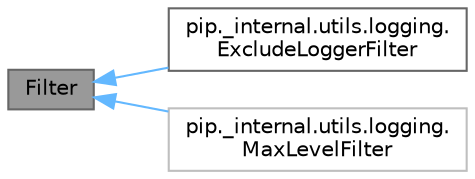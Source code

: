 digraph "Filter"
{
 // LATEX_PDF_SIZE
  bgcolor="transparent";
  edge [fontname=Helvetica,fontsize=10,labelfontname=Helvetica,labelfontsize=10];
  node [fontname=Helvetica,fontsize=10,shape=box,height=0.2,width=0.4];
  rankdir="LR";
  Node1 [id="Node000001",label="Filter",height=0.2,width=0.4,color="gray40", fillcolor="grey60", style="filled", fontcolor="black",tooltip=" "];
  Node1 -> Node2 [id="edge1_Node000001_Node000002",dir="back",color="steelblue1",style="solid",tooltip=" "];
  Node2 [id="Node000002",label="pip._internal.utils.logging.\lExcludeLoggerFilter",height=0.2,width=0.4,color="gray40", fillcolor="white", style="filled",URL="$d6/d3f/classpip_1_1__internal_1_1utils_1_1logging_1_1ExcludeLoggerFilter.html",tooltip=" "];
  Node1 -> Node3 [id="edge2_Node000001_Node000003",dir="back",color="steelblue1",style="solid",tooltip=" "];
  Node3 [id="Node000003",label="pip._internal.utils.logging.\lMaxLevelFilter",height=0.2,width=0.4,color="grey75", fillcolor="white", style="filled",URL="$d4/d71/classpip_1_1__internal_1_1utils_1_1logging_1_1MaxLevelFilter.html",tooltip=" "];
}
